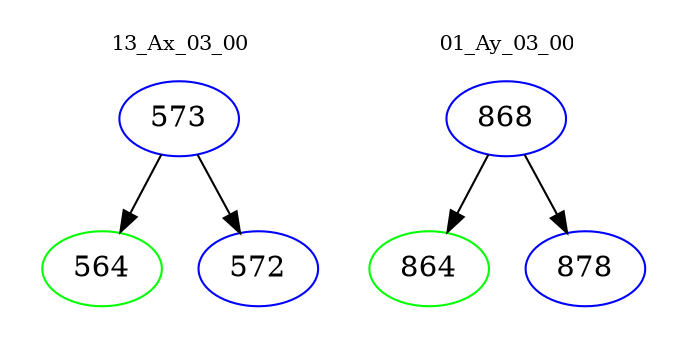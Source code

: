 digraph{
subgraph cluster_0 {
color = white
label = "13_Ax_03_00";
fontsize=10;
T0_573 [label="573", color="blue"]
T0_573 -> T0_564 [color="black"]
T0_564 [label="564", color="green"]
T0_573 -> T0_572 [color="black"]
T0_572 [label="572", color="blue"]
}
subgraph cluster_1 {
color = white
label = "01_Ay_03_00";
fontsize=10;
T1_868 [label="868", color="blue"]
T1_868 -> T1_864 [color="black"]
T1_864 [label="864", color="green"]
T1_868 -> T1_878 [color="black"]
T1_878 [label="878", color="blue"]
}
}
